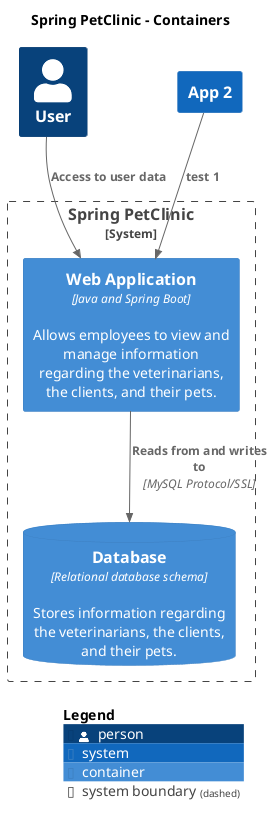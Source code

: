@startuml
set separator none
title Spring PetClinic - Containers

top to bottom direction

!include <C4/C4>
!include <C4/C4_Context>
!include <C4/C4_Container>

Person(User, "User", $descr="", $tags="", $link="")
System(App2, "App 2", $descr="", $tags="", $link="")

System_Boundary("SpringPetClinic_boundary", "Spring PetClinic", $tags="") {
  Container(SpringPetClinic.WebApplication, "Web Application", $techn="Java and Spring Boot", $descr="Allows employees to view and manage information regarding the veterinarians, the clients, and their pets.", $tags="", $link="")
  ContainerDb(SpringPetClinic.Database, "Database", $techn="Relational database schema", $descr="Stores information regarding the veterinarians, the clients, and their pets.", $tags="", $link="")
}

Rel(App2, SpringPetClinic.WebApplication, "test 1", $techn="", $tags="", $link="")
Rel(User, SpringPetClinic.WebApplication, "Access to user data", $techn="", $tags="", $link="")
Rel(SpringPetClinic.WebApplication, SpringPetClinic.Database, "Reads from and writes to", $techn="MySQL Protocol/SSL", $tags="", $link="")

SHOW_LEGEND(true)
@enduml
